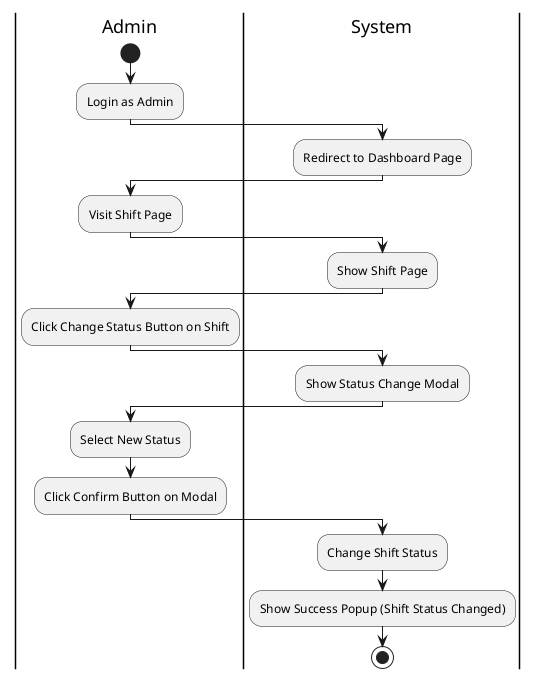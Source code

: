 @startuml ChangeShiftStatus
|Admin|
start
:Login as Admin;
|System|
:Redirect to Dashboard Page;
|Admin|
:Visit Shift Page;
|System|
:Show Shift Page;
|Admin|
:Click Change Status Button on Shift;
|System|
:Show Status Change Modal;
|Admin|
:Select New Status;
:Click Confirm Button on Modal;
|System|
:Change Shift Status;
:Show Success Popup (Shift Status Changed);
stop
@enduml
